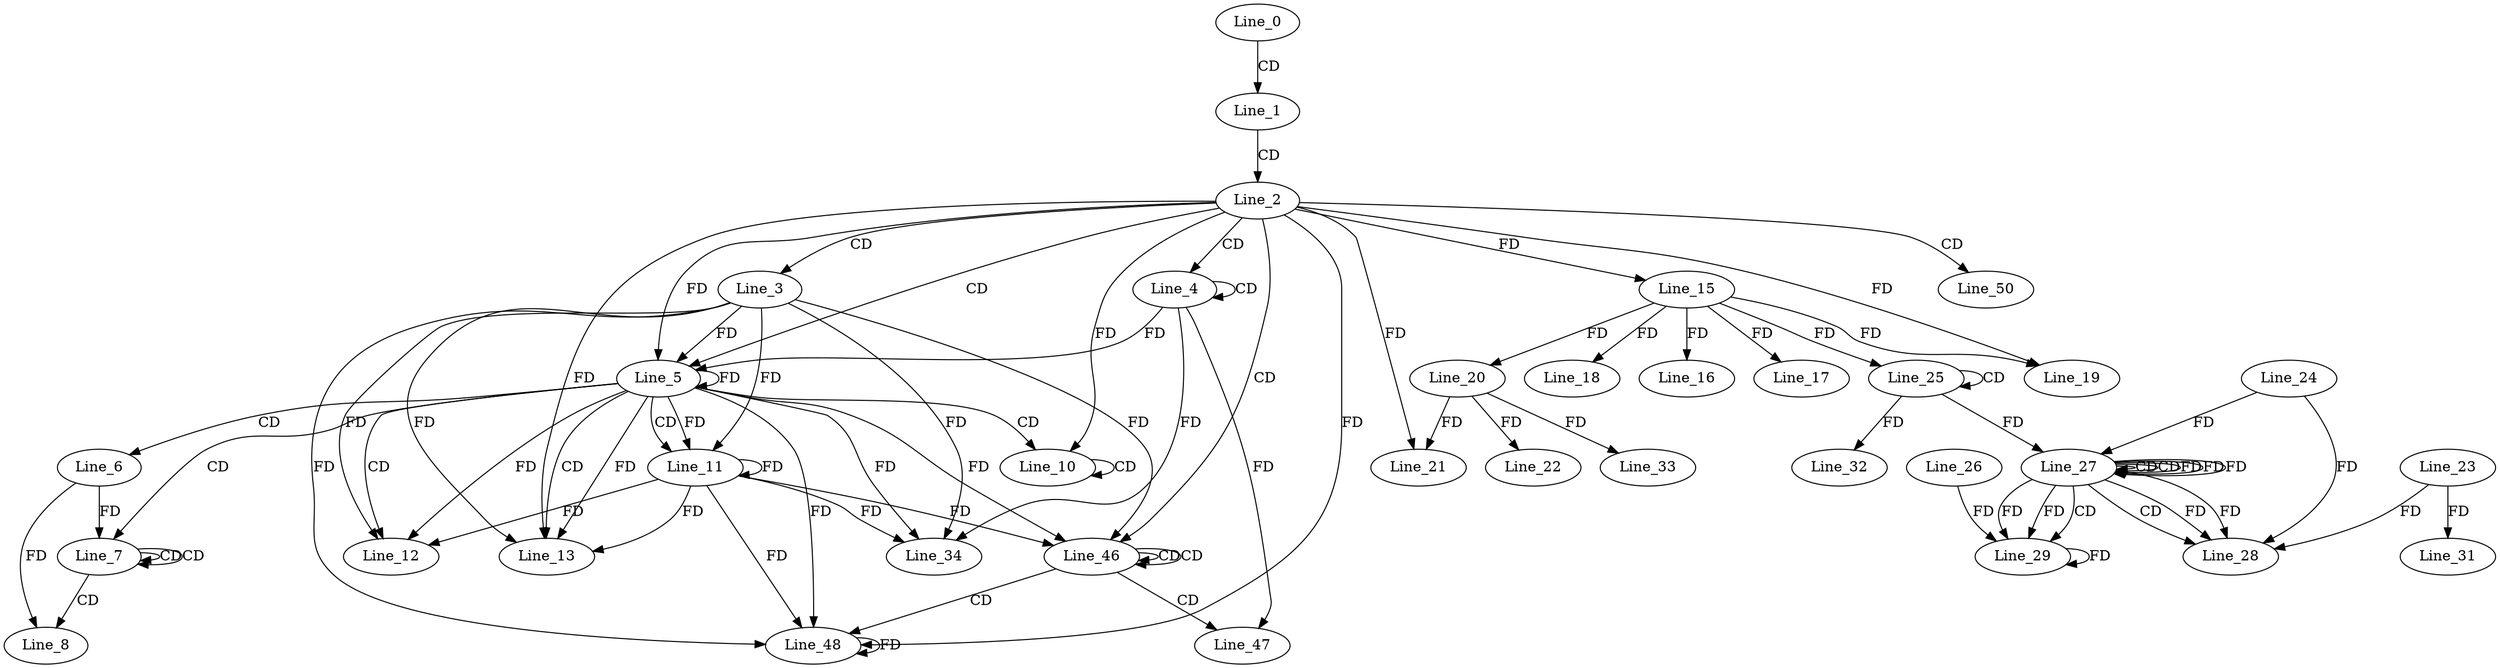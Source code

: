 digraph G {
  Line_0;
  Line_1;
  Line_2;
  Line_3;
  Line_4;
  Line_4;
  Line_5;
  Line_5;
  Line_5;
  Line_6;
  Line_7;
  Line_7;
  Line_7;
  Line_8;
  Line_10;
  Line_10;
  Line_11;
  Line_12;
  Line_13;
  Line_13;
  Line_13;
  Line_15;
  Line_15;
  Line_16;
  Line_17;
  Line_18;
  Line_19;
  Line_19;
  Line_20;
  Line_20;
  Line_21;
  Line_22;
  Line_25;
  Line_25;
  Line_27;
  Line_27;
  Line_27;
  Line_24;
  Line_27;
  Line_27;
  Line_28;
  Line_23;
  Line_29;
  Line_26;
  Line_31;
  Line_32;
  Line_33;
  Line_34;
  Line_34;
  Line_46;
  Line_46;
  Line_46;
  Line_47;
  Line_48;
  Line_48;
  Line_50;
  Line_0 -> Line_1 [ label="CD" ];
  Line_1 -> Line_2 [ label="CD" ];
  Line_2 -> Line_3 [ label="CD" ];
  Line_2 -> Line_4 [ label="CD" ];
  Line_4 -> Line_4 [ label="CD" ];
  Line_2 -> Line_5 [ label="CD" ];
  Line_3 -> Line_5 [ label="FD" ];
  Line_5 -> Line_5 [ label="FD" ];
  Line_4 -> Line_5 [ label="FD" ];
  Line_2 -> Line_5 [ label="FD" ];
  Line_5 -> Line_6 [ label="CD" ];
  Line_5 -> Line_7 [ label="CD" ];
  Line_7 -> Line_7 [ label="CD" ];
  Line_7 -> Line_7 [ label="CD" ];
  Line_6 -> Line_7 [ label="FD" ];
  Line_7 -> Line_8 [ label="CD" ];
  Line_6 -> Line_8 [ label="FD" ];
  Line_5 -> Line_10 [ label="CD" ];
  Line_10 -> Line_10 [ label="CD" ];
  Line_2 -> Line_10 [ label="FD" ];
  Line_5 -> Line_11 [ label="CD" ];
  Line_3 -> Line_11 [ label="FD" ];
  Line_5 -> Line_11 [ label="FD" ];
  Line_11 -> Line_11 [ label="FD" ];
  Line_5 -> Line_12 [ label="CD" ];
  Line_3 -> Line_12 [ label="FD" ];
  Line_5 -> Line_12 [ label="FD" ];
  Line_11 -> Line_12 [ label="FD" ];
  Line_5 -> Line_13 [ label="CD" ];
  Line_2 -> Line_13 [ label="FD" ];
  Line_3 -> Line_13 [ label="FD" ];
  Line_5 -> Line_13 [ label="FD" ];
  Line_11 -> Line_13 [ label="FD" ];
  Line_2 -> Line_15 [ label="FD" ];
  Line_15 -> Line_16 [ label="FD" ];
  Line_15 -> Line_17 [ label="FD" ];
  Line_15 -> Line_18 [ label="FD" ];
  Line_15 -> Line_19 [ label="FD" ];
  Line_2 -> Line_19 [ label="FD" ];
  Line_15 -> Line_20 [ label="FD" ];
  Line_20 -> Line_21 [ label="FD" ];
  Line_2 -> Line_21 [ label="FD" ];
  Line_20 -> Line_22 [ label="FD" ];
  Line_25 -> Line_25 [ label="CD" ];
  Line_15 -> Line_25 [ label="FD" ];
  Line_27 -> Line_27 [ label="CD" ];
  Line_27 -> Line_27 [ label="CD" ];
  Line_25 -> Line_27 [ label="FD" ];
  Line_24 -> Line_27 [ label="FD" ];
  Line_27 -> Line_27 [ label="FD" ];
  Line_27 -> Line_28 [ label="CD" ];
  Line_23 -> Line_28 [ label="FD" ];
  Line_24 -> Line_28 [ label="FD" ];
  Line_27 -> Line_28 [ label="FD" ];
  Line_27 -> Line_28 [ label="FD" ];
  Line_27 -> Line_29 [ label="CD" ];
  Line_29 -> Line_29 [ label="FD" ];
  Line_26 -> Line_29 [ label="FD" ];
  Line_27 -> Line_29 [ label="FD" ];
  Line_27 -> Line_29 [ label="FD" ];
  Line_23 -> Line_31 [ label="FD" ];
  Line_25 -> Line_32 [ label="FD" ];
  Line_20 -> Line_33 [ label="FD" ];
  Line_4 -> Line_34 [ label="FD" ];
  Line_3 -> Line_34 [ label="FD" ];
  Line_5 -> Line_34 [ label="FD" ];
  Line_11 -> Line_34 [ label="FD" ];
  Line_2 -> Line_46 [ label="CD" ];
  Line_46 -> Line_46 [ label="CD" ];
  Line_46 -> Line_46 [ label="CD" ];
  Line_3 -> Line_46 [ label="FD" ];
  Line_5 -> Line_46 [ label="FD" ];
  Line_11 -> Line_46 [ label="FD" ];
  Line_46 -> Line_47 [ label="CD" ];
  Line_4 -> Line_47 [ label="FD" ];
  Line_46 -> Line_48 [ label="CD" ];
  Line_3 -> Line_48 [ label="FD" ];
  Line_5 -> Line_48 [ label="FD" ];
  Line_11 -> Line_48 [ label="FD" ];
  Line_48 -> Line_48 [ label="FD" ];
  Line_2 -> Line_48 [ label="FD" ];
  Line_2 -> Line_50 [ label="CD" ];
  Line_27 -> Line_27 [ label="FD" ];
  Line_27 -> Line_27 [ label="FD" ];
}
